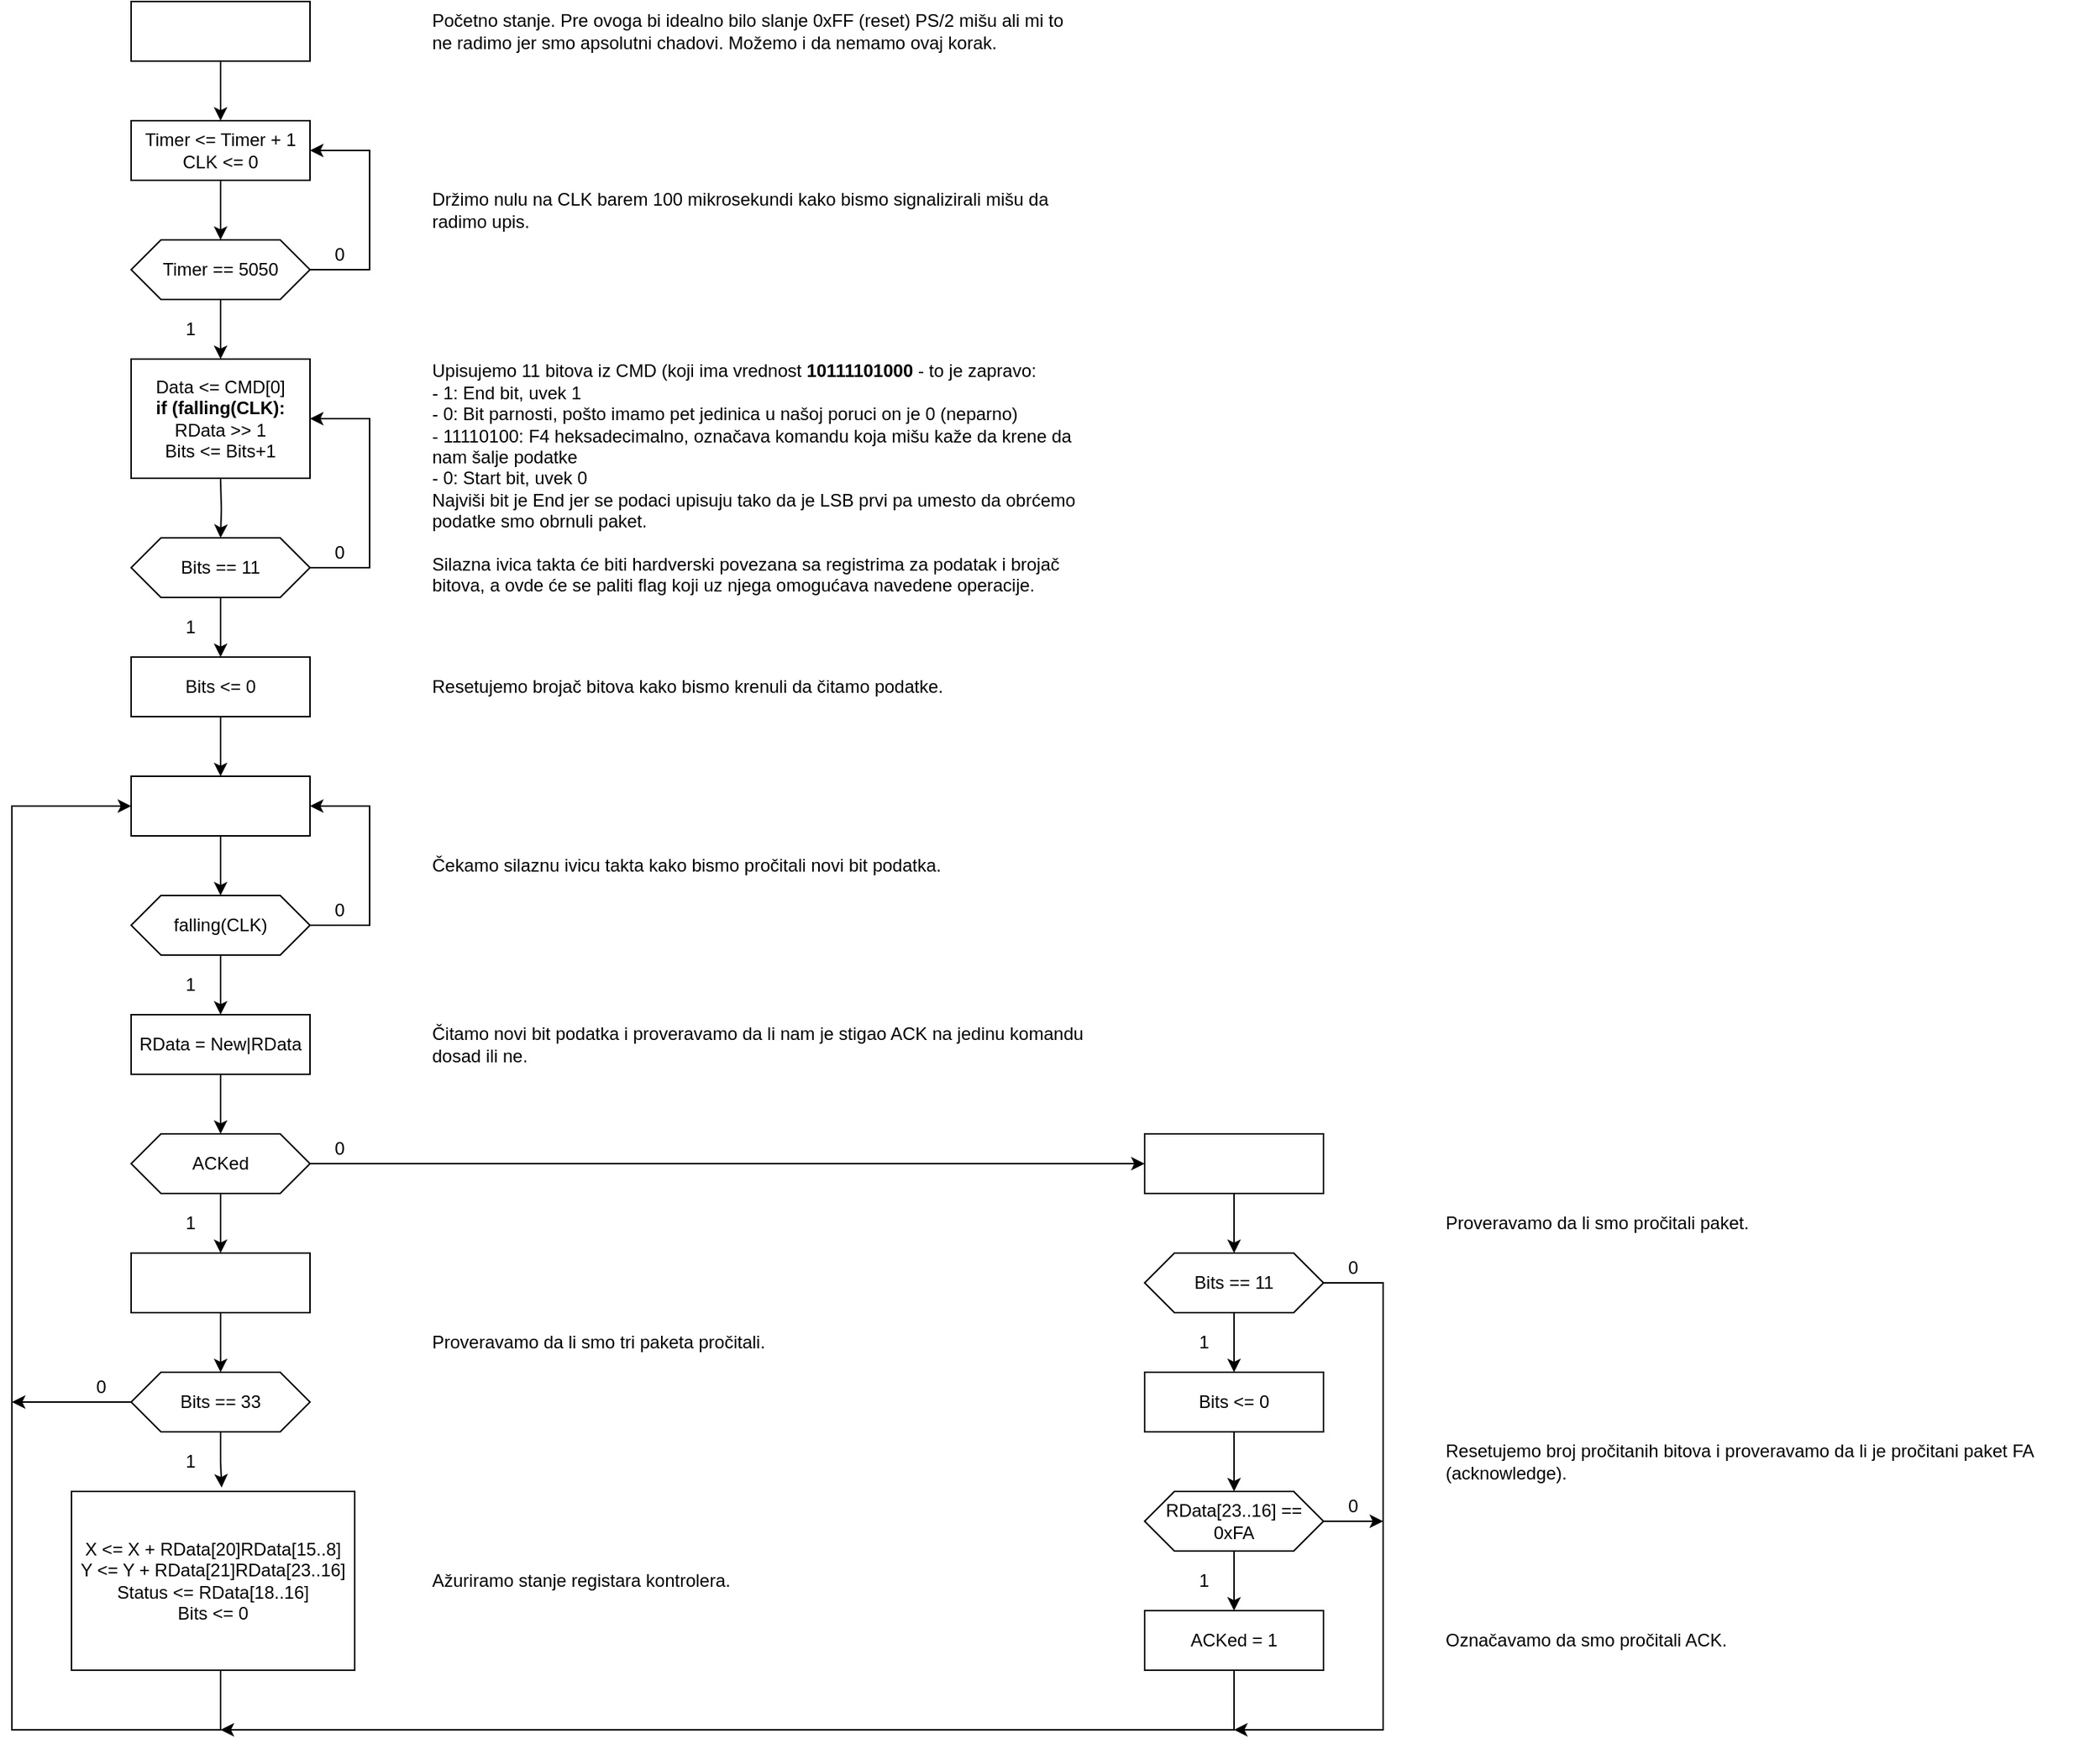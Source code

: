 <mxfile compressed="false" version="14.9.6" type="device">
  <diagram id="9hQ3QaiPfGBnRzpC69d-" name="PS/2 Mouse">
    <mxGraphModel dx="483" dy="537" grid="1" gridSize="10" guides="1" tooltips="1" connect="1" arrows="1" fold="1" page="1" pageScale="1" pageWidth="827" pageHeight="1169" math="0" shadow="0">
      <root>
        <mxCell id="0" />
        <mxCell id="1" parent="0" />
        <mxCell id="5s-RpxAYR00qXLWziPqD-25" style="edgeStyle=orthogonalEdgeStyle;rounded=0;orthogonalLoop=1;jettySize=auto;html=1;entryX=0.5;entryY=0;entryDx=0;entryDy=0;" parent="1" source="5s-RpxAYR00qXLWziPqD-20" target="5s-RpxAYR00qXLWziPqD-21" edge="1">
          <mxGeometry relative="1" as="geometry" />
        </mxCell>
        <mxCell id="5s-RpxAYR00qXLWziPqD-20" value="Timer &amp;lt;= Timer + 1&lt;br&gt;CLK &amp;lt;= 0" style="rounded=0;whiteSpace=wrap;html=1;" parent="1" vertex="1">
          <mxGeometry x="160" y="160" width="120" height="40" as="geometry" />
        </mxCell>
        <mxCell id="5s-RpxAYR00qXLWziPqD-31" style="edgeStyle=orthogonalEdgeStyle;rounded=0;orthogonalLoop=1;jettySize=auto;html=1;entryX=1;entryY=0.5;entryDx=0;entryDy=0;" parent="1" source="5s-RpxAYR00qXLWziPqD-21" target="5s-RpxAYR00qXLWziPqD-20" edge="1">
          <mxGeometry relative="1" as="geometry">
            <mxPoint x="320" y="180" as="targetPoint" />
            <Array as="points">
              <mxPoint x="320" y="260" />
              <mxPoint x="320" y="180" />
            </Array>
          </mxGeometry>
        </mxCell>
        <mxCell id="5s-RpxAYR00qXLWziPqD-33" style="edgeStyle=orthogonalEdgeStyle;rounded=0;orthogonalLoop=1;jettySize=auto;html=1;entryX=0.5;entryY=0;entryDx=0;entryDy=0;" parent="1" source="5s-RpxAYR00qXLWziPqD-21" target="5s-RpxAYR00qXLWziPqD-32" edge="1">
          <mxGeometry relative="1" as="geometry" />
        </mxCell>
        <mxCell id="5s-RpxAYR00qXLWziPqD-21" value="Timer == 5050" style="shape=hexagon;perimeter=hexagonPerimeter2;whiteSpace=wrap;html=1;fixedSize=1;" parent="1" vertex="1">
          <mxGeometry x="160" y="240" width="120" height="40" as="geometry" />
        </mxCell>
        <mxCell id="5s-RpxAYR00qXLWziPqD-39" style="edgeStyle=orthogonalEdgeStyle;rounded=0;orthogonalLoop=1;jettySize=auto;html=1;entryX=0.5;entryY=0;entryDx=0;entryDy=0;" parent="1" target="5s-RpxAYR00qXLWziPqD-34" edge="1">
          <mxGeometry relative="1" as="geometry">
            <mxPoint x="220" y="400" as="sourcePoint" />
          </mxGeometry>
        </mxCell>
        <mxCell id="5s-RpxAYR00qXLWziPqD-32" value="Data &amp;lt;= CMD[0]&lt;br&gt;&lt;b&gt;if (falling(CLK):&lt;/b&gt;&lt;br&gt;RData &amp;gt;&amp;gt; 1&lt;br&gt;Bits &amp;lt;= Bits+1" style="rounded=0;whiteSpace=wrap;html=1;" parent="1" vertex="1">
          <mxGeometry x="160" y="320" width="120" height="80" as="geometry" />
        </mxCell>
        <mxCell id="5s-RpxAYR00qXLWziPqD-46" style="edgeStyle=orthogonalEdgeStyle;rounded=0;orthogonalLoop=1;jettySize=auto;html=1;entryX=0.5;entryY=0;entryDx=0;entryDy=0;" parent="1" source="5s-RpxAYR00qXLWziPqD-34" edge="1">
          <mxGeometry relative="1" as="geometry">
            <mxPoint x="220" y="520" as="targetPoint" />
          </mxGeometry>
        </mxCell>
        <mxCell id="5s-RpxAYR00qXLWziPqD-53" style="edgeStyle=orthogonalEdgeStyle;rounded=0;orthogonalLoop=1;jettySize=auto;html=1;entryX=1;entryY=0.5;entryDx=0;entryDy=0;" parent="1" source="5s-RpxAYR00qXLWziPqD-34" target="5s-RpxAYR00qXLWziPqD-32" edge="1">
          <mxGeometry relative="1" as="geometry">
            <mxPoint x="320" y="360" as="targetPoint" />
            <Array as="points">
              <mxPoint x="320" y="460" />
              <mxPoint x="320" y="360" />
            </Array>
          </mxGeometry>
        </mxCell>
        <mxCell id="5s-RpxAYR00qXLWziPqD-34" value="Bits == 11" style="shape=hexagon;perimeter=hexagonPerimeter2;whiteSpace=wrap;html=1;fixedSize=1;" parent="1" vertex="1">
          <mxGeometry x="160" y="440" width="120" height="40" as="geometry" />
        </mxCell>
        <mxCell id="5s-RpxAYR00qXLWziPqD-40" value="0" style="text;html=1;strokeColor=none;fillColor=none;align=center;verticalAlign=middle;whiteSpace=wrap;rounded=0;" parent="1" vertex="1">
          <mxGeometry x="280" y="240" width="40" height="20" as="geometry" />
        </mxCell>
        <mxCell id="5s-RpxAYR00qXLWziPqD-41" value="1" style="text;html=1;strokeColor=none;fillColor=none;align=center;verticalAlign=middle;whiteSpace=wrap;rounded=0;" parent="1" vertex="1">
          <mxGeometry x="180" y="290" width="40" height="20" as="geometry" />
        </mxCell>
        <mxCell id="5s-RpxAYR00qXLWziPqD-42" value="0" style="text;html=1;strokeColor=none;fillColor=none;align=center;verticalAlign=middle;whiteSpace=wrap;rounded=0;" parent="1" vertex="1">
          <mxGeometry x="280" y="440" width="40" height="20" as="geometry" />
        </mxCell>
        <mxCell id="5s-RpxAYR00qXLWziPqD-44" value="1" style="text;html=1;strokeColor=none;fillColor=none;align=center;verticalAlign=middle;whiteSpace=wrap;rounded=0;" parent="1" vertex="1">
          <mxGeometry x="180" y="490" width="40" height="20" as="geometry" />
        </mxCell>
        <mxCell id="5s-RpxAYR00qXLWziPqD-55" style="edgeStyle=orthogonalEdgeStyle;rounded=0;orthogonalLoop=1;jettySize=auto;html=1;entryX=0.5;entryY=0;entryDx=0;entryDy=0;" parent="1" source="5s-RpxAYR00qXLWziPqD-54" target="5s-RpxAYR00qXLWziPqD-20" edge="1">
          <mxGeometry relative="1" as="geometry" />
        </mxCell>
        <mxCell id="5s-RpxAYR00qXLWziPqD-54" value="" style="rounded=0;whiteSpace=wrap;html=1;" parent="1" vertex="1">
          <mxGeometry x="160" y="80" width="120" height="40" as="geometry" />
        </mxCell>
        <mxCell id="5s-RpxAYR00qXLWziPqD-61" value="Početno stanje. Pre ovoga bi idealno bilo slanje 0xFF (reset) PS/2 mišu ali mi to ne radimo jer smo apsolutni chadovi. Možemo i da nemamo ovaj korak." style="text;html=1;strokeColor=none;fillColor=none;align=left;verticalAlign=middle;whiteSpace=wrap;rounded=0;" parent="1" vertex="1">
          <mxGeometry x="360" y="80" width="440" height="40" as="geometry" />
        </mxCell>
        <mxCell id="5s-RpxAYR00qXLWziPqD-62" value="Držimo nulu na CLK barem 100 mikrosekundi kako bismo signalizirali mišu da radimo upis." style="text;html=1;strokeColor=none;fillColor=none;align=left;verticalAlign=middle;whiteSpace=wrap;rounded=0;" parent="1" vertex="1">
          <mxGeometry x="360" y="160" width="440" height="120" as="geometry" />
        </mxCell>
        <mxCell id="5s-RpxAYR00qXLWziPqD-65" value="Upisujemo 11 bitova iz CMD (koji ima vrednost&amp;nbsp;&lt;b&gt;10111101000&lt;/b&gt;&amp;nbsp;- to je zapravo:&lt;br&gt;- 1: End bit, uvek 1&lt;br&gt;- 0: Bit parnosti, pošto imamo pet jedinica u našoj poruci on je 0 (neparno)&lt;br&gt;- 11110100: F4 heksadecimalno, označava komandu koja mišu kaže da krene da nam šalje podatke&lt;br&gt;- 0: Start bit, uvek 0&lt;br&gt;Najviši bit je End jer se podaci upisuju tako da je LSB prvi pa umesto da obrćemo podatke smo obrnuli paket.&lt;br&gt;&lt;br&gt;Silazna ivica takta će biti hardverski povezana sa registrima za podatak i brojač bitova, a ovde će se paliti flag koji uz njega omogućava navedene operacije." style="text;html=1;strokeColor=none;fillColor=none;align=left;verticalAlign=middle;whiteSpace=wrap;rounded=0;" parent="1" vertex="1">
          <mxGeometry x="360" y="320" width="440" height="160" as="geometry" />
        </mxCell>
        <mxCell id="5s-RpxAYR00qXLWziPqD-120" value="Čekamo silaznu ivicu takta kako bismo pročitali novi bit podatka." style="text;html=1;strokeColor=none;fillColor=none;align=left;verticalAlign=middle;whiteSpace=wrap;rounded=0;" parent="1" vertex="1">
          <mxGeometry x="360" y="600" width="440" height="120" as="geometry" />
        </mxCell>
        <mxCell id="5s-RpxAYR00qXLWziPqD-121" value="Čitamo novi bit podatka i proveravamo da li nam je stigao ACK na jedinu komandu dosad ili ne." style="text;html=1;strokeColor=none;fillColor=none;align=left;verticalAlign=middle;whiteSpace=wrap;rounded=0;" parent="1" vertex="1">
          <mxGeometry x="360" y="760" width="440" height="40" as="geometry" />
        </mxCell>
        <mxCell id="5s-RpxAYR00qXLWziPqD-128" style="edgeStyle=orthogonalEdgeStyle;rounded=0;orthogonalLoop=1;jettySize=auto;html=1;entryX=0.5;entryY=0;entryDx=0;entryDy=0;" parent="1" source="5s-RpxAYR00qXLWziPqD-129" edge="1">
          <mxGeometry relative="1" as="geometry">
            <mxPoint x="220" y="840" as="targetPoint" />
          </mxGeometry>
        </mxCell>
        <mxCell id="5s-RpxAYR00qXLWziPqD-129" value="RData = New|RData" style="rounded=0;whiteSpace=wrap;html=1;" parent="1" vertex="1">
          <mxGeometry x="160" y="760" width="120" height="40" as="geometry" />
        </mxCell>
        <mxCell id="5s-RpxAYR00qXLWziPqD-135" style="edgeStyle=orthogonalEdgeStyle;rounded=0;orthogonalLoop=1;jettySize=auto;html=1;entryX=0;entryY=0.5;entryDx=0;entryDy=0;" parent="1" source="5s-RpxAYR00qXLWziPqD-133" target="5s-RpxAYR00qXLWziPqD-134" edge="1">
          <mxGeometry relative="1" as="geometry" />
        </mxCell>
        <mxCell id="5s-RpxAYR00qXLWziPqD-141" style="edgeStyle=orthogonalEdgeStyle;rounded=0;orthogonalLoop=1;jettySize=auto;html=1;entryX=0.5;entryY=0;entryDx=0;entryDy=0;" parent="1" source="5s-RpxAYR00qXLWziPqD-133" target="5s-RpxAYR00qXLWziPqD-139" edge="1">
          <mxGeometry relative="1" as="geometry" />
        </mxCell>
        <mxCell id="5s-RpxAYR00qXLWziPqD-133" value="ACKed" style="shape=hexagon;perimeter=hexagonPerimeter2;whiteSpace=wrap;html=1;fixedSize=1;" parent="1" vertex="1">
          <mxGeometry x="160" y="840" width="120" height="40" as="geometry" />
        </mxCell>
        <mxCell id="5s-RpxAYR00qXLWziPqD-137" style="edgeStyle=orthogonalEdgeStyle;rounded=0;orthogonalLoop=1;jettySize=auto;html=1;entryX=0.5;entryY=0;entryDx=0;entryDy=0;" parent="1" source="5s-RpxAYR00qXLWziPqD-134" target="5s-RpxAYR00qXLWziPqD-136" edge="1">
          <mxGeometry relative="1" as="geometry" />
        </mxCell>
        <mxCell id="5s-RpxAYR00qXLWziPqD-134" value="" style="rounded=0;whiteSpace=wrap;html=1;" parent="1" vertex="1">
          <mxGeometry x="840" y="840" width="120" height="40" as="geometry" />
        </mxCell>
        <mxCell id="5s-RpxAYR00qXLWziPqD-146" style="edgeStyle=orthogonalEdgeStyle;rounded=0;orthogonalLoop=1;jettySize=auto;html=1;entryX=0.5;entryY=0;entryDx=0;entryDy=0;" parent="1" source="5s-RpxAYR00qXLWziPqD-136" target="5s-RpxAYR00qXLWziPqD-144" edge="1">
          <mxGeometry relative="1" as="geometry" />
        </mxCell>
        <mxCell id="5s-RpxAYR00qXLWziPqD-179" style="edgeStyle=orthogonalEdgeStyle;rounded=0;orthogonalLoop=1;jettySize=auto;html=1;" parent="1" source="5s-RpxAYR00qXLWziPqD-136" edge="1">
          <mxGeometry relative="1" as="geometry">
            <mxPoint x="900" y="1240" as="targetPoint" />
            <Array as="points">
              <mxPoint x="1000" y="940" />
              <mxPoint x="1000" y="1240" />
            </Array>
          </mxGeometry>
        </mxCell>
        <mxCell id="5s-RpxAYR00qXLWziPqD-136" value="Bits == 11" style="shape=hexagon;perimeter=hexagonPerimeter2;whiteSpace=wrap;html=1;fixedSize=1;" parent="1" vertex="1">
          <mxGeometry x="840" y="920" width="120" height="40" as="geometry" />
        </mxCell>
        <mxCell id="5s-RpxAYR00qXLWziPqD-138" value="0" style="text;html=1;strokeColor=none;fillColor=none;align=center;verticalAlign=middle;whiteSpace=wrap;rounded=0;" parent="1" vertex="1">
          <mxGeometry x="280" y="840" width="40" height="20" as="geometry" />
        </mxCell>
        <mxCell id="5s-RpxAYR00qXLWziPqD-143" style="edgeStyle=orthogonalEdgeStyle;rounded=0;orthogonalLoop=1;jettySize=auto;html=1;entryX=0.5;entryY=0;entryDx=0;entryDy=0;" parent="1" source="5s-RpxAYR00qXLWziPqD-139" target="5s-RpxAYR00qXLWziPqD-140" edge="1">
          <mxGeometry relative="1" as="geometry" />
        </mxCell>
        <mxCell id="5s-RpxAYR00qXLWziPqD-139" value="" style="rounded=0;whiteSpace=wrap;html=1;" parent="1" vertex="1">
          <mxGeometry x="160" y="920" width="120" height="40" as="geometry" />
        </mxCell>
        <mxCell id="5s-RpxAYR00qXLWziPqD-161" style="edgeStyle=orthogonalEdgeStyle;rounded=0;orthogonalLoop=1;jettySize=auto;html=1;entryX=0.53;entryY=-0.022;entryDx=0;entryDy=0;entryPerimeter=0;" parent="1" source="5s-RpxAYR00qXLWziPqD-140" target="5s-RpxAYR00qXLWziPqD-160" edge="1">
          <mxGeometry relative="1" as="geometry" />
        </mxCell>
        <mxCell id="5s-RpxAYR00qXLWziPqD-169" style="edgeStyle=orthogonalEdgeStyle;rounded=0;orthogonalLoop=1;jettySize=auto;html=1;" parent="1" source="5s-RpxAYR00qXLWziPqD-140" edge="1">
          <mxGeometry relative="1" as="geometry">
            <mxPoint x="80" y="1020" as="targetPoint" />
          </mxGeometry>
        </mxCell>
        <mxCell id="5s-RpxAYR00qXLWziPqD-140" value="&lt;div&gt;Bits == 33&lt;/div&gt;" style="shape=hexagon;perimeter=hexagonPerimeter2;whiteSpace=wrap;html=1;fixedSize=1;" parent="1" vertex="1">
          <mxGeometry x="160" y="1000" width="120" height="40" as="geometry" />
        </mxCell>
        <mxCell id="5s-RpxAYR00qXLWziPqD-142" value="1" style="text;html=1;strokeColor=none;fillColor=none;align=center;verticalAlign=middle;whiteSpace=wrap;rounded=0;" parent="1" vertex="1">
          <mxGeometry x="180" y="890" width="40" height="20" as="geometry" />
        </mxCell>
        <mxCell id="5s-RpxAYR00qXLWziPqD-147" style="edgeStyle=orthogonalEdgeStyle;rounded=0;orthogonalLoop=1;jettySize=auto;html=1;entryX=0.5;entryY=0;entryDx=0;entryDy=0;" parent="1" source="5s-RpxAYR00qXLWziPqD-144" target="5s-RpxAYR00qXLWziPqD-145" edge="1">
          <mxGeometry relative="1" as="geometry" />
        </mxCell>
        <mxCell id="5s-RpxAYR00qXLWziPqD-144" value="Bits &amp;lt;= 0" style="rounded=0;whiteSpace=wrap;html=1;" parent="1" vertex="1">
          <mxGeometry x="840" y="1000" width="120" height="40" as="geometry" />
        </mxCell>
        <mxCell id="5s-RpxAYR00qXLWziPqD-149" style="edgeStyle=orthogonalEdgeStyle;rounded=0;orthogonalLoop=1;jettySize=auto;html=1;entryX=0.5;entryY=0;entryDx=0;entryDy=0;" parent="1" source="5s-RpxAYR00qXLWziPqD-145" target="5s-RpxAYR00qXLWziPqD-148" edge="1">
          <mxGeometry relative="1" as="geometry" />
        </mxCell>
        <mxCell id="5s-RpxAYR00qXLWziPqD-181" style="edgeStyle=orthogonalEdgeStyle;rounded=0;orthogonalLoop=1;jettySize=auto;html=1;" parent="1" source="5s-RpxAYR00qXLWziPqD-145" edge="1">
          <mxGeometry relative="1" as="geometry">
            <mxPoint x="1000" y="1100" as="targetPoint" />
          </mxGeometry>
        </mxCell>
        <mxCell id="5s-RpxAYR00qXLWziPqD-145" value="RData[23..16] == 0xFA" style="shape=hexagon;perimeter=hexagonPerimeter2;whiteSpace=wrap;html=1;fixedSize=1;" parent="1" vertex="1">
          <mxGeometry x="840" y="1080" width="120" height="40" as="geometry" />
        </mxCell>
        <mxCell id="5s-RpxAYR00qXLWziPqD-175" style="edgeStyle=orthogonalEdgeStyle;rounded=0;orthogonalLoop=1;jettySize=auto;html=1;" parent="1" source="5s-RpxAYR00qXLWziPqD-148" edge="1">
          <mxGeometry relative="1" as="geometry">
            <mxPoint x="220" y="1240" as="targetPoint" />
            <Array as="points">
              <mxPoint x="900" y="1240" />
            </Array>
          </mxGeometry>
        </mxCell>
        <mxCell id="5s-RpxAYR00qXLWziPqD-148" value="ACKed = 1" style="rounded=0;whiteSpace=wrap;html=1;" parent="1" vertex="1">
          <mxGeometry x="840" y="1160" width="120" height="40" as="geometry" />
        </mxCell>
        <mxCell id="5s-RpxAYR00qXLWziPqD-156" style="edgeStyle=orthogonalEdgeStyle;rounded=0;orthogonalLoop=1;jettySize=auto;html=1;entryX=0.5;entryY=0;entryDx=0;entryDy=0;" parent="1" source="5s-RpxAYR00qXLWziPqD-150" target="5s-RpxAYR00qXLWziPqD-151" edge="1">
          <mxGeometry relative="1" as="geometry" />
        </mxCell>
        <mxCell id="5s-RpxAYR00qXLWziPqD-150" value="" style="rounded=0;whiteSpace=wrap;html=1;" parent="1" vertex="1">
          <mxGeometry x="160" y="600" width="120" height="40" as="geometry" />
        </mxCell>
        <mxCell id="5s-RpxAYR00qXLWziPqD-157" style="edgeStyle=orthogonalEdgeStyle;rounded=0;orthogonalLoop=1;jettySize=auto;html=1;entryX=0.5;entryY=0;entryDx=0;entryDy=0;" parent="1" source="5s-RpxAYR00qXLWziPqD-151" target="5s-RpxAYR00qXLWziPqD-129" edge="1">
          <mxGeometry relative="1" as="geometry" />
        </mxCell>
        <mxCell id="5s-RpxAYR00qXLWziPqD-151" value="falling(CLK)" style="shape=hexagon;perimeter=hexagonPerimeter2;whiteSpace=wrap;html=1;fixedSize=1;" parent="1" vertex="1">
          <mxGeometry x="160" y="680" width="120" height="40" as="geometry" />
        </mxCell>
        <mxCell id="5s-RpxAYR00qXLWziPqD-154" style="edgeStyle=orthogonalEdgeStyle;rounded=0;orthogonalLoop=1;jettySize=auto;html=1;entryX=1;entryY=0.5;entryDx=0;entryDy=0;" parent="1" edge="1">
          <mxGeometry relative="1" as="geometry">
            <mxPoint x="280" y="700" as="sourcePoint" />
            <mxPoint x="280" y="620" as="targetPoint" />
            <Array as="points">
              <mxPoint x="320" y="700" />
              <mxPoint x="320" y="620" />
            </Array>
          </mxGeometry>
        </mxCell>
        <mxCell id="5s-RpxAYR00qXLWziPqD-155" value="0" style="text;html=1;strokeColor=none;fillColor=none;align=center;verticalAlign=middle;whiteSpace=wrap;rounded=0;" parent="1" vertex="1">
          <mxGeometry x="280" y="680" width="40" height="20" as="geometry" />
        </mxCell>
        <mxCell id="5s-RpxAYR00qXLWziPqD-158" value="1" style="text;html=1;strokeColor=none;fillColor=none;align=center;verticalAlign=middle;whiteSpace=wrap;rounded=0;" parent="1" vertex="1">
          <mxGeometry x="180" y="730" width="40" height="20" as="geometry" />
        </mxCell>
        <mxCell id="5s-RpxAYR00qXLWziPqD-159" value="Proveravamo da li smo tri paketa pročitali." style="text;html=1;strokeColor=none;fillColor=none;align=left;verticalAlign=middle;whiteSpace=wrap;rounded=0;" parent="1" vertex="1">
          <mxGeometry x="360" y="920" width="440" height="120" as="geometry" />
        </mxCell>
        <mxCell id="5s-RpxAYR00qXLWziPqD-165" style="edgeStyle=orthogonalEdgeStyle;rounded=0;orthogonalLoop=1;jettySize=auto;html=1;entryX=0;entryY=0.5;entryDx=0;entryDy=0;" parent="1" source="5s-RpxAYR00qXLWziPqD-160" target="5s-RpxAYR00qXLWziPqD-150" edge="1">
          <mxGeometry relative="1" as="geometry">
            <mxPoint x="80" y="1240" as="targetPoint" />
            <Array as="points">
              <mxPoint x="220" y="1240" />
              <mxPoint x="80" y="1240" />
              <mxPoint x="80" y="620" />
            </Array>
          </mxGeometry>
        </mxCell>
        <mxCell id="5s-RpxAYR00qXLWziPqD-160" value="X &amp;lt;= X + RData[20]RData[15..8]&lt;br&gt;Y &amp;lt;= Y + RData[21]RData[23..16]&lt;br&gt;Status &amp;lt;= RData[18..16]&lt;br&gt;Bits &amp;lt;= 0" style="rounded=0;whiteSpace=wrap;html=1;" parent="1" vertex="1">
          <mxGeometry x="120" y="1080" width="190" height="120" as="geometry" />
        </mxCell>
        <mxCell id="5s-RpxAYR00qXLWziPqD-167" style="edgeStyle=orthogonalEdgeStyle;rounded=0;orthogonalLoop=1;jettySize=auto;html=1;entryX=0.5;entryY=0;entryDx=0;entryDy=0;" parent="1" source="5s-RpxAYR00qXLWziPqD-166" target="5s-RpxAYR00qXLWziPqD-150" edge="1">
          <mxGeometry relative="1" as="geometry" />
        </mxCell>
        <mxCell id="5s-RpxAYR00qXLWziPqD-166" value="Bits &amp;lt;= 0" style="rounded=0;whiteSpace=wrap;html=1;" parent="1" vertex="1">
          <mxGeometry x="160" y="520" width="120" height="40" as="geometry" />
        </mxCell>
        <mxCell id="5s-RpxAYR00qXLWziPqD-172" value="1" style="text;html=1;strokeColor=none;fillColor=none;align=center;verticalAlign=middle;whiteSpace=wrap;rounded=0;" parent="1" vertex="1">
          <mxGeometry x="180" y="1050" width="40" height="20" as="geometry" />
        </mxCell>
        <mxCell id="5s-RpxAYR00qXLWziPqD-173" value="0" style="text;html=1;strokeColor=none;fillColor=none;align=center;verticalAlign=middle;whiteSpace=wrap;rounded=0;" parent="1" vertex="1">
          <mxGeometry x="120" y="1000" width="40" height="20" as="geometry" />
        </mxCell>
        <mxCell id="5s-RpxAYR00qXLWziPqD-182" value="Proveravamo da li smo pročitali paket." style="text;html=1;strokeColor=none;fillColor=none;align=left;verticalAlign=middle;whiteSpace=wrap;rounded=0;" parent="1" vertex="1">
          <mxGeometry x="1040" y="840" width="440" height="120" as="geometry" />
        </mxCell>
        <mxCell id="5s-RpxAYR00qXLWziPqD-183" value="Resetujemo broj pročitanih bitova i proveravamo da li je pročitani paket FA (acknowledge)." style="text;html=1;strokeColor=none;fillColor=none;align=left;verticalAlign=middle;whiteSpace=wrap;rounded=0;" parent="1" vertex="1">
          <mxGeometry x="1040" y="1000" width="440" height="120" as="geometry" />
        </mxCell>
        <mxCell id="5s-RpxAYR00qXLWziPqD-184" value="Označavamo da smo pročitali ACK." style="text;html=1;strokeColor=none;fillColor=none;align=left;verticalAlign=middle;whiteSpace=wrap;rounded=0;" parent="1" vertex="1">
          <mxGeometry x="1040" y="1160" width="440" height="40" as="geometry" />
        </mxCell>
        <mxCell id="5s-RpxAYR00qXLWziPqD-185" value="Ažuriramo stanje registara kontrolera." style="text;html=1;strokeColor=none;fillColor=none;align=left;verticalAlign=middle;whiteSpace=wrap;rounded=0;" parent="1" vertex="1">
          <mxGeometry x="360" y="1080" width="440" height="120" as="geometry" />
        </mxCell>
        <mxCell id="5s-RpxAYR00qXLWziPqD-186" value="1" style="text;html=1;strokeColor=none;fillColor=none;align=center;verticalAlign=middle;whiteSpace=wrap;rounded=0;" parent="1" vertex="1">
          <mxGeometry x="860" y="970" width="40" height="20" as="geometry" />
        </mxCell>
        <mxCell id="5s-RpxAYR00qXLWziPqD-187" value="0" style="text;html=1;strokeColor=none;fillColor=none;align=center;verticalAlign=middle;whiteSpace=wrap;rounded=0;" parent="1" vertex="1">
          <mxGeometry x="960" y="920" width="40" height="20" as="geometry" />
        </mxCell>
        <mxCell id="5s-RpxAYR00qXLWziPqD-188" value="0" style="text;html=1;strokeColor=none;fillColor=none;align=center;verticalAlign=middle;whiteSpace=wrap;rounded=0;" parent="1" vertex="1">
          <mxGeometry x="960" y="1080" width="40" height="20" as="geometry" />
        </mxCell>
        <mxCell id="5s-RpxAYR00qXLWziPqD-189" value="1" style="text;html=1;strokeColor=none;fillColor=none;align=center;verticalAlign=middle;whiteSpace=wrap;rounded=0;" parent="1" vertex="1">
          <mxGeometry x="860" y="1130" width="40" height="20" as="geometry" />
        </mxCell>
        <mxCell id="9p3pF9iavCIrszQau0Ea-1" value="Resetujemo broja&lt;span&gt;č bitova kako bismo krenuli da &lt;/span&gt;&lt;span&gt;čitamo podatke.&lt;br&gt;&lt;/span&gt;" style="text;html=1;strokeColor=none;fillColor=none;align=left;verticalAlign=middle;whiteSpace=wrap;rounded=0;" vertex="1" parent="1">
          <mxGeometry x="360" y="520" width="440" height="40" as="geometry" />
        </mxCell>
      </root>
    </mxGraphModel>
  </diagram>
</mxfile>
